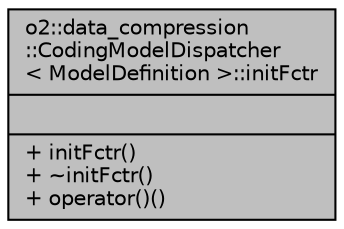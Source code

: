 digraph "o2::data_compression::CodingModelDispatcher&lt; ModelDefinition &gt;::initFctr"
{
 // INTERACTIVE_SVG=YES
  bgcolor="transparent";
  edge [fontname="Helvetica",fontsize="10",labelfontname="Helvetica",labelfontsize="10"];
  node [fontname="Helvetica",fontsize="10",shape=record];
  Node1 [label="{o2::data_compression\l::CodingModelDispatcher\l\< ModelDefinition \>::initFctr\n||+ initFctr()\l+ ~initFctr()\l+ operator()()\l}",height=0.2,width=0.4,color="black", fillcolor="grey75", style="filled" fontcolor="black"];
}
